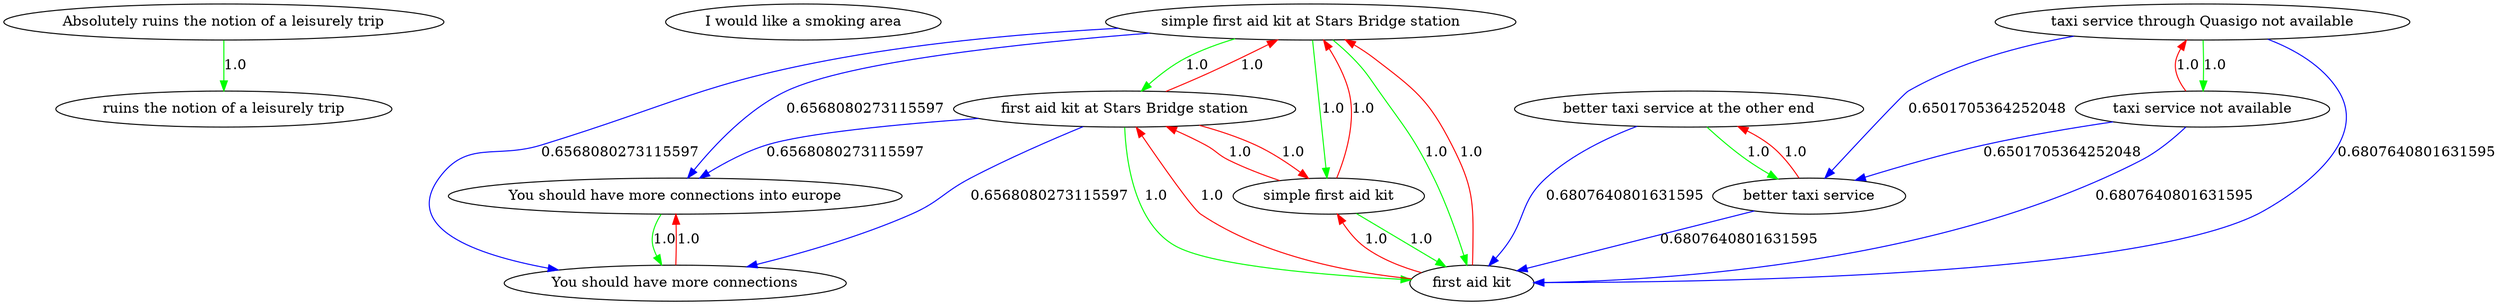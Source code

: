 digraph rawGraph {
"Absolutely ruins the notion of a leisurely trip";"ruins the notion of a leisurely trip";"I would like a smoking area";"You should have more connections into europe";"You should have more connections";"better taxi service at the other end";"better taxi service";"simple first aid kit at Stars Bridge station";"first aid kit at Stars Bridge station";"first aid kit";"simple first aid kit";"taxi service through Quasigo not available";"taxi service not available";"Absolutely ruins the notion of a leisurely trip" -> "ruins the notion of a leisurely trip" [label=1.0] [color=green]
"You should have more connections into europe" -> "You should have more connections" [label=1.0] [color=green]
"You should have more connections" -> "You should have more connections into europe" [label=1.0] [color=red]
"better taxi service at the other end" -> "better taxi service" [label=1.0] [color=green]
"better taxi service" -> "better taxi service at the other end" [label=1.0] [color=red]
"simple first aid kit at Stars Bridge station" -> "first aid kit at Stars Bridge station" [label=1.0] [color=green]
"first aid kit at Stars Bridge station" -> "first aid kit" [label=1.0] [color=green]
"simple first aid kit at Stars Bridge station" -> "simple first aid kit" [label=1.0] [color=green]
"simple first aid kit" -> "first aid kit" [label=1.0] [color=green]
"simple first aid kit at Stars Bridge station" -> "first aid kit" [label=1.0] [color=green]
"first aid kit at Stars Bridge station" -> "simple first aid kit at Stars Bridge station" [label=1.0] [color=red]
"first aid kit at Stars Bridge station" -> "simple first aid kit" [label=1.0] [color=red]
"first aid kit" -> "simple first aid kit at Stars Bridge station" [label=1.0] [color=red]
"first aid kit" -> "first aid kit at Stars Bridge station" [label=1.0] [color=red]
"first aid kit" -> "simple first aid kit" [label=1.0] [color=red]
"simple first aid kit" -> "simple first aid kit at Stars Bridge station" [label=1.0] [color=red]
"simple first aid kit" -> "first aid kit at Stars Bridge station" [label=1.0] [color=red]
"first aid kit at Stars Bridge station" -> "You should have more connections into europe" [label=0.6568080273115597] [color=blue]
"better taxi service" -> "first aid kit" [label=0.6807640801631595] [color=blue]
"taxi service through Quasigo not available" -> "taxi service not available" [label=1.0] [color=green]
"taxi service not available" -> "taxi service through Quasigo not available" [label=1.0] [color=red]
"taxi service not available" -> "first aid kit" [label=0.6807640801631595] [color=blue]
"taxi service not available" -> "better taxi service" [label=0.6501705364252048] [color=blue]
"better taxi service at the other end" -> "first aid kit" [label=0.6807640801631595] [color=blue]
"simple first aid kit at Stars Bridge station" -> "You should have more connections into europe" [label=0.6568080273115597] [color=blue]
"first aid kit at Stars Bridge station" -> "You should have more connections" [label=0.6568080273115597] [color=blue]
"taxi service through Quasigo not available" -> "first aid kit" [label=0.6807640801631595] [color=blue]
"taxi service through Quasigo not available" -> "better taxi service" [label=0.6501705364252048] [color=blue]
"simple first aid kit at Stars Bridge station" -> "You should have more connections" [label=0.6568080273115597] [color=blue]
}